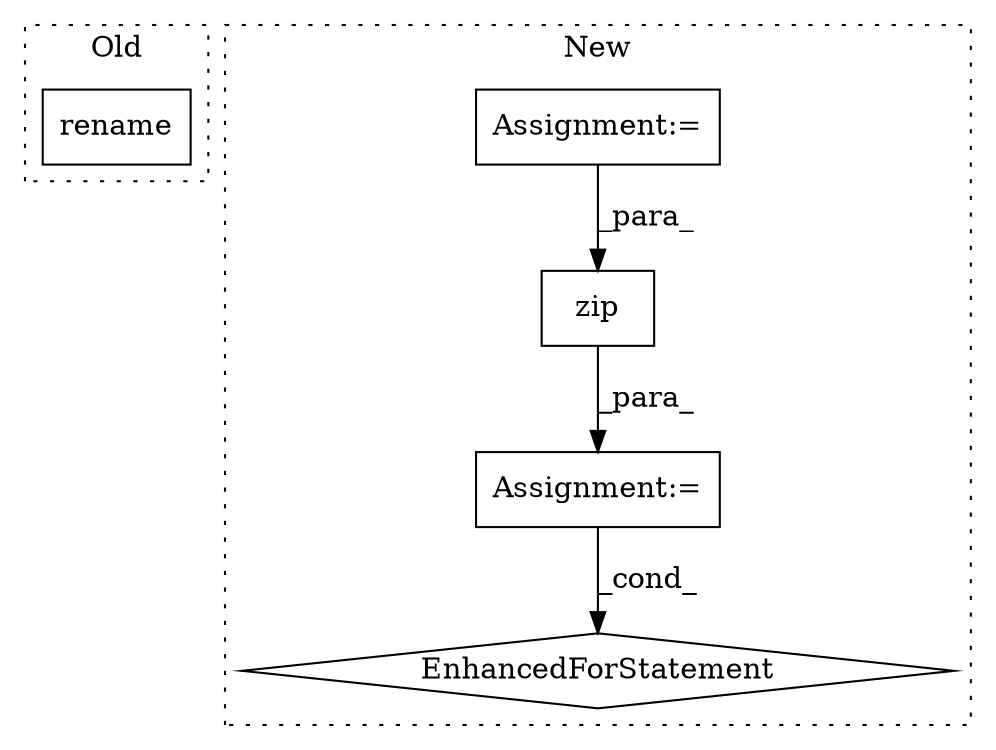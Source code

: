 digraph G {
subgraph cluster0 {
1 [label="rename" a="32" s="6616,6639" l="7,1" shape="box"];
label = "Old";
style="dotted";
}
subgraph cluster1 {
2 [label="EnhancedForStatement" a="70" s="8087,8206" l="78,2" shape="diamond"];
3 [label="Assignment:=" a="7" s="8087,8206" l="78,2" shape="box"];
4 [label="Assignment:=" a="7" s="7756" l="43" shape="box"];
5 [label="zip" a="32" s="8183,8205" l="4,1" shape="box"];
label = "New";
style="dotted";
}
3 -> 2 [label="_cond_"];
4 -> 5 [label="_para_"];
5 -> 3 [label="_para_"];
}